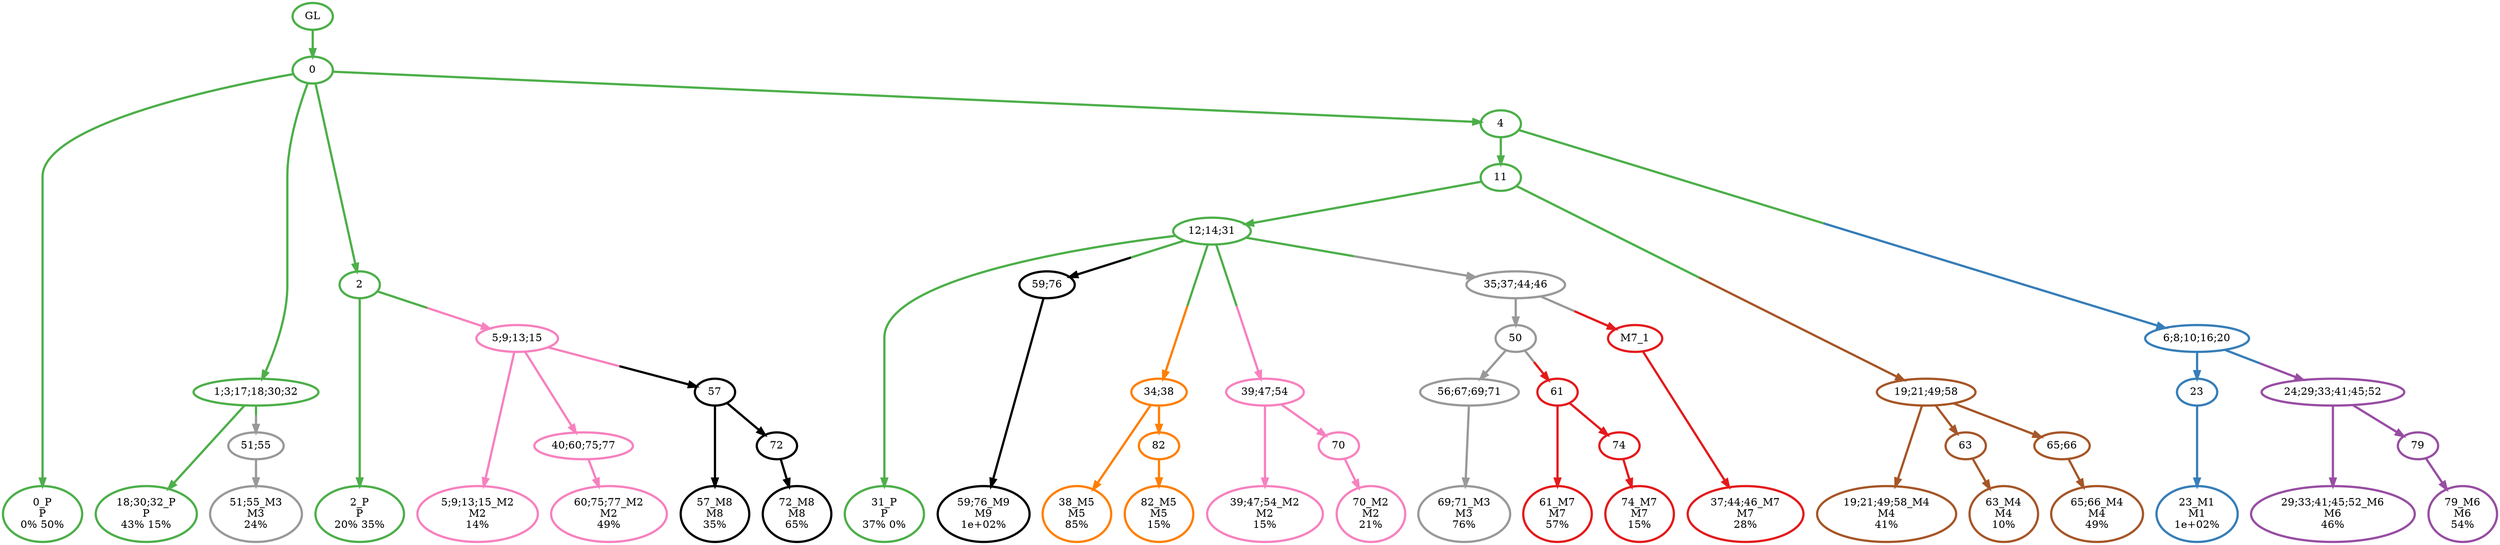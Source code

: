 digraph T {
	{
		rank=same
		51 [penwidth=3,colorscheme=set19,color=3,label="0_P\nP\n0% 50%"]
		49 [penwidth=3,colorscheme=set19,color=3,label="18;30;32_P\nP\n43% 15%"]
		47 [penwidth=3,colorscheme=set19,color=3,label="2_P\nP\n20% 35%"]
		43 [penwidth=3,colorscheme=set19,color=3,label="31_P\nP\n37% 0%"]
		41 [penwidth=3,colorscheme=set19,color=2,label="23_M1\nM1\n1e+02%"]
		40 [penwidth=3,colorscheme=set19,color=8,label="5;9;13;15_M2\nM2\n14%"]
		38 [penwidth=3,colorscheme=set19,color=8,label="60;75;77_M2\nM2\n49%"]
		37 [penwidth=3,colorscheme=set19,color=8,label="39;47;54_M2\nM2\n15%"]
		35 [penwidth=3,colorscheme=set19,color=8,label="70_M2\nM2\n21%"]
		34 [penwidth=3,colorscheme=set19,color=9,label="51;55_M3\nM3\n24%"]
		31 [penwidth=3,colorscheme=set19,color=9,label="69;71_M3\nM3\n76%"]
		30 [penwidth=3,colorscheme=set19,color=7,label="19;21;49;58_M4\nM4\n41%"]
		28 [penwidth=3,colorscheme=set19,color=7,label="63_M4\nM4\n10%"]
		26 [penwidth=3,colorscheme=set19,color=7,label="65;66_M4\nM4\n49%"]
		25 [penwidth=3,colorscheme=set19,color=5,label="38_M5\nM5\n85%"]
		23 [penwidth=3,colorscheme=set19,color=5,label="82_M5\nM5\n15%"]
		22 [penwidth=3,colorscheme=set19,color=4,label="29;33;41;45;52_M6\nM6\n46%"]
		20 [penwidth=3,colorscheme=set19,color=4,label="79_M6\nM6\n54%"]
		19 [penwidth=3,colorscheme=set19,color=1,label="37;44;46_M7\nM7\n28%"]
		18 [penwidth=3,colorscheme=set19,color=1,label="61_M7\nM7\n57%"]
		16 [penwidth=3,colorscheme=set19,color=1,label="74_M7\nM7\n15%"]
		15 [penwidth=3,colorscheme=set19,color=10,label="57_M8\nM8\n35%"]
		13 [penwidth=3,colorscheme=set19,color=10,label="72_M8\nM8\n65%"]
		12 [penwidth=3,colorscheme=set19,color=0,label="59;76_M9\nM9\n1e+02%"]
	}
	53 [penwidth=3,colorscheme=set19,color=3,label="GL"]
	52 [penwidth=3,colorscheme=set19,color=3,label="0"]
	50 [penwidth=3,colorscheme=set19,color=3,label="1;3;17;18;30;32"]
	48 [penwidth=3,colorscheme=set19,color=3,label="2"]
	46 [penwidth=3,colorscheme=set19,color=3,label="4"]
	45 [penwidth=3,colorscheme=set19,color=3,label="11"]
	44 [penwidth=3,colorscheme=set19,color=3,label="12;14;31"]
	42 [penwidth=3,colorscheme=set19,color=2,label="23"]
	39 [penwidth=3,colorscheme=set19,color=8,label="40;60;75;77"]
	36 [penwidth=3,colorscheme=set19,color=8,label="70"]
	33 [penwidth=3,colorscheme=set19,color=9,label="50"]
	32 [penwidth=3,colorscheme=set19,color=9,label="56;67;69;71"]
	29 [penwidth=3,colorscheme=set19,color=7,label="63"]
	27 [penwidth=3,colorscheme=set19,color=7,label="65;66"]
	24 [penwidth=3,colorscheme=set19,color=5,label="82"]
	21 [penwidth=3,colorscheme=set19,color=4,label="79"]
	17 [penwidth=3,colorscheme=set19,color=1,label="74"]
	14 [penwidth=3,colorscheme=set19,color=10,label="72"]
	11 [penwidth=3,colorscheme=set19,color=1,label="61"]
	10 [penwidth=3,colorscheme=set19,color=1,label="M7_1"]
	9 [penwidth=3,colorscheme=set19,color=10,label="57"]
	8 [penwidth=3,colorscheme=set19,color=4,label="24;29;33;41;45;52"]
	7 [penwidth=3,colorscheme=set19,color=0,label="59;76"]
	6 [penwidth=3,colorscheme=set19,color=5,label="34;38"]
	5 [penwidth=3,colorscheme=set19,color=8,label="39;47;54"]
	4 [penwidth=3,colorscheme=set19,color=9,label="51;55"]
	3 [penwidth=3,colorscheme=set19,color=7,label="19;21;49;58"]
	2 [penwidth=3,colorscheme=set19,color=9,label="35;37;44;46"]
	1 [penwidth=3,colorscheme=set19,color=8,label="5;9;13;15"]
	0 [penwidth=3,colorscheme=set19,color=2,label="6;8;10;16;20"]
	53 -> 52 [penwidth=3,colorscheme=set19,color=3]
	52 -> 51 [penwidth=3,colorscheme=set19,color=3]
	52 -> 48 [penwidth=3,colorscheme=set19,color=3]
	52 -> 46 [penwidth=3,colorscheme=set19,color=3]
	52 -> 50 [penwidth=3,colorscheme=set19,color=3]
	50 -> 49 [penwidth=3,colorscheme=set19,color=3]
	50 -> 4 [penwidth=3,colorscheme=set19,color="3;0.5:9"]
	48 -> 47 [penwidth=3,colorscheme=set19,color=3]
	48 -> 1 [penwidth=3,colorscheme=set19,color="3;0.5:8"]
	46 -> 45 [penwidth=3,colorscheme=set19,color=3]
	46 -> 0 [penwidth=3,colorscheme=set19,color="3;0.5:2"]
	45 -> 44 [penwidth=3,colorscheme=set19,color=3]
	45 -> 3 [penwidth=3,colorscheme=set19,color="3;0.5:7"]
	44 -> 43 [penwidth=3,colorscheme=set19,color=3]
	44 -> 7 [penwidth=3,colorscheme=set19,color="3;0.5:0"]
	44 -> 6 [penwidth=3,colorscheme=set19,color="3;0.5:5"]
	44 -> 2 [penwidth=3,colorscheme=set19,color="3;0.5:9"]
	44 -> 5 [penwidth=3,colorscheme=set19,color="3;0.5:8"]
	42 -> 41 [penwidth=3,colorscheme=set19,color=2]
	39 -> 38 [penwidth=3,colorscheme=set19,color=8]
	36 -> 35 [penwidth=3,colorscheme=set19,color=8]
	33 -> 32 [penwidth=3,colorscheme=set19,color=9]
	33 -> 11 [penwidth=3,colorscheme=set19,color="9;0.5:1"]
	32 -> 31 [penwidth=3,colorscheme=set19,color=9]
	29 -> 28 [penwidth=3,colorscheme=set19,color=7]
	27 -> 26 [penwidth=3,colorscheme=set19,color=7]
	24 -> 23 [penwidth=3,colorscheme=set19,color=5]
	21 -> 20 [penwidth=3,colorscheme=set19,color=4]
	17 -> 16 [penwidth=3,colorscheme=set19,color=1]
	14 -> 13 [penwidth=3,colorscheme=set19,color=10]
	11 -> 18 [penwidth=3,colorscheme=set19,color=1]
	11 -> 17 [penwidth=3,colorscheme=set19,color=1]
	10 -> 19 [penwidth=3,colorscheme=set19,color=1]
	9 -> 15 [penwidth=3,colorscheme=set19,color=10]
	9 -> 14 [penwidth=3,colorscheme=set19,color=10]
	8 -> 22 [penwidth=3,colorscheme=set19,color=4]
	8 -> 21 [penwidth=3,colorscheme=set19,color=4]
	7 -> 12 [penwidth=3,colorscheme=set19,color=0]
	6 -> 25 [penwidth=3,colorscheme=set19,color=5]
	6 -> 24 [penwidth=3,colorscheme=set19,color=5]
	5 -> 37 [penwidth=3,colorscheme=set19,color=8]
	5 -> 36 [penwidth=3,colorscheme=set19,color=8]
	4 -> 34 [penwidth=3,colorscheme=set19,color=9]
	3 -> 30 [penwidth=3,colorscheme=set19,color=7]
	3 -> 29 [penwidth=3,colorscheme=set19,color=7]
	3 -> 27 [penwidth=3,colorscheme=set19,color=7]
	2 -> 10 [penwidth=3,colorscheme=set19,color="9;0.5:1"]
	2 -> 33 [penwidth=3,colorscheme=set19,color=9]
	1 -> 40 [penwidth=3,colorscheme=set19,color=8]
	1 -> 39 [penwidth=3,colorscheme=set19,color=8]
	1 -> 9 [penwidth=3,colorscheme=set19,color="8;0.5:10"]
	0 -> 42 [penwidth=3,colorscheme=set19,color=2]
	0 -> 8 [penwidth=3,colorscheme=set19,color="2;0.5:4"]
}
